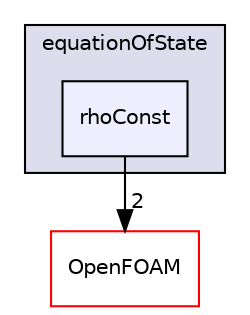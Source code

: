 digraph "src/thermophysicalModels/specie/equationOfState/rhoConst" {
  bgcolor=transparent;
  compound=true
  node [ fontsize="10", fontname="Helvetica"];
  edge [ labelfontsize="10", labelfontname="Helvetica"];
  subgraph clusterdir_f6178c4a32c891ac3a18c9e9fb558e23 {
    graph [ bgcolor="#ddddee", pencolor="black", label="equationOfState" fontname="Helvetica", fontsize="10", URL="dir_f6178c4a32c891ac3a18c9e9fb558e23.html"]
  dir_e208cb5f6c25d09468d77112d912a170 [shape=box, label="rhoConst", style="filled", fillcolor="#eeeeff", pencolor="black", URL="dir_e208cb5f6c25d09468d77112d912a170.html"];
  }
  dir_c5473ff19b20e6ec4dfe5c310b3778a8 [shape=box label="OpenFOAM" color="red" URL="dir_c5473ff19b20e6ec4dfe5c310b3778a8.html"];
  dir_e208cb5f6c25d09468d77112d912a170->dir_c5473ff19b20e6ec4dfe5c310b3778a8 [headlabel="2", labeldistance=1.5 headhref="dir_002876_001887.html"];
}
